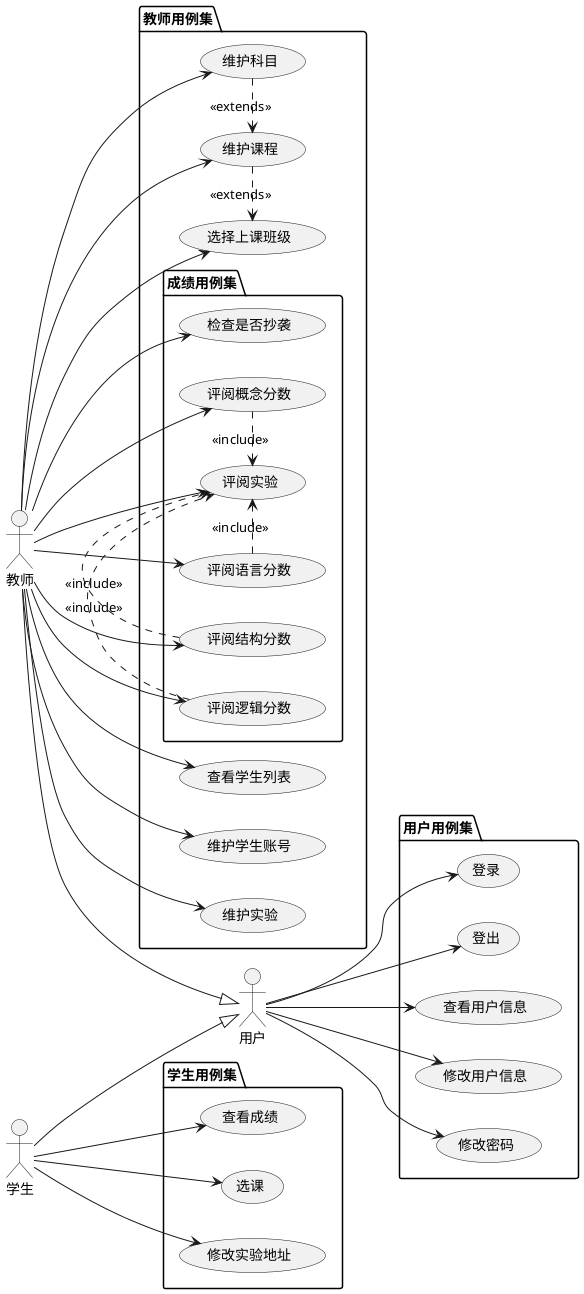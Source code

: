 @startuml

left to right direction

actor :用户:
actor :学生:
actor :教师:
学生 --|> 用户
教师 --|> 用户

package 用户用例集 {
    用户 --> (登录)
    用户 --> (登出)
    用户 --> (查看用户信息)
    用户 --> (修改用户信息)
    用户 --> (修改密码)
}

package 学生用例集 {
    学生 --> (选课)
    学生 --> (修改实验地址)
    学生 --> (查看成绩)
}

package 教师用例集 {
    教师 --> (维护科目)
    (维护科目) .> (维护课程) : <<extends>>
    教师 --> (维护课程)
    (维护课程) .> (选择上课班级) : <<extends>>
    教师 --> (选择上课班级)
    教师 --> (维护实验)
    教师 --> (查看学生列表)
    教师 --> (维护学生账号)

    package 成绩用例集 {
        教师 --> (评阅概念分数)
        教师 --> (评阅语言分数)
        教师 --> (评阅结构分数)
        教师 --> (评阅逻辑分数)
        教师 --> (检查是否抄袭)
        (评阅概念分数) .> (评阅实验) : <<include>>
        (评阅语言分数) .> (评阅实验) : <<include>>
        (评阅结构分数) .> (评阅实验) : <<include>>
        (评阅逻辑分数) .> (评阅实验) : <<include>>
        教师 --> (评阅实验)
    }
}



@enduml